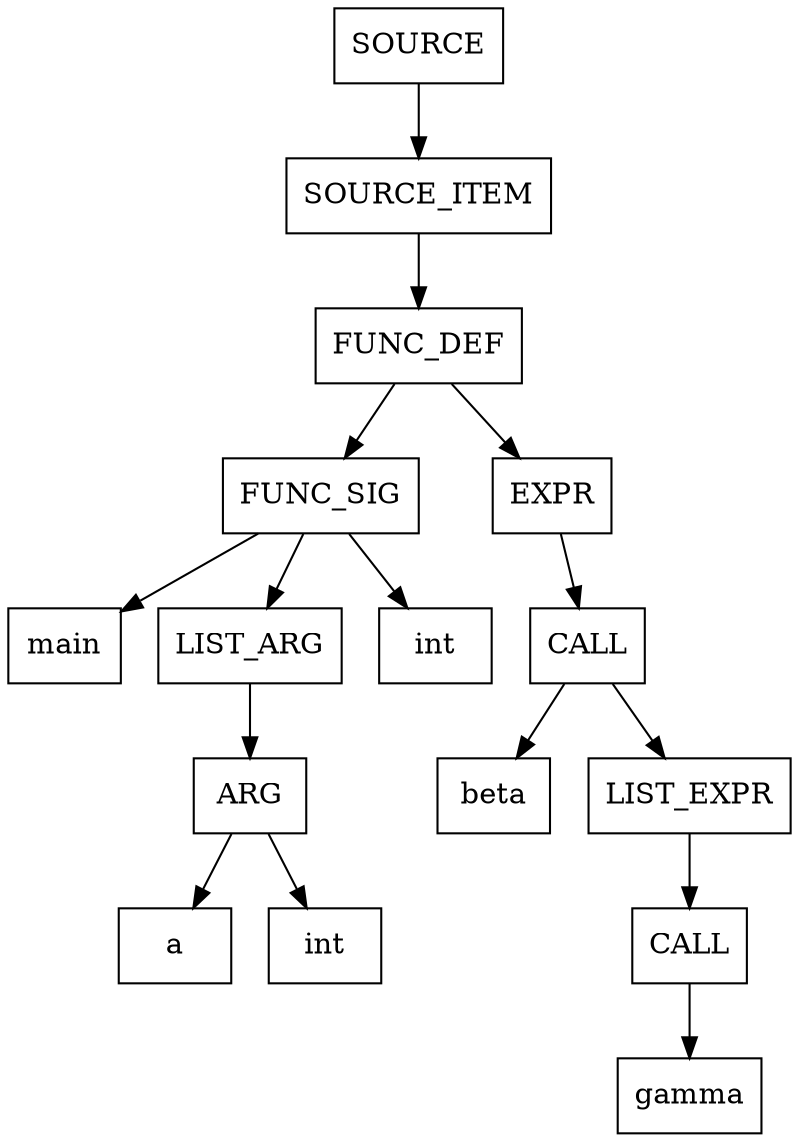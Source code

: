 digraph AST {
    node [shape=box];
    cluster_0_node2279567560 [label="SOURCE"];
    cluster_0_node2279567248 [label="SOURCE_ITEM"];
    cluster_0_node2279563816 [label="FUNC_DEF"];
    cluster_0_node2279555080 [label="FUNC_SIG"];
    cluster_0_node2279554144 [label="main"];
    cluster_0_node2279554768 [label="LIST_ARG"];
    cluster_0_node2279553832 [label="ARG"];
    cluster_0_node2279553520 [label="a"];
    cluster_0_node2279554456 [label="int"];
    cluster_0_node2279555704 [label="int"];
    cluster_0_node2279566936 [label="EXPR"];
    cluster_0_node2279566624 [label="CALL"];
    cluster_0_node2279564752 [label="beta"];
    cluster_0_node2279566312 [label="LIST_EXPR"];
    cluster_0_node2279566000 [label="CALL"];
    cluster_0_node2279565688 [label="gamma"];
    cluster_0_node2279567560 -> cluster_0_node2279567248;
    cluster_0_node2279567248 -> cluster_0_node2279563816;
    cluster_0_node2279563816 -> cluster_0_node2279555080;
    cluster_0_node2279555080 -> cluster_0_node2279554144;
    cluster_0_node2279555080 -> cluster_0_node2279554768;
    cluster_0_node2279554768 -> cluster_0_node2279553832;
    cluster_0_node2279553832 -> cluster_0_node2279553520;
    cluster_0_node2279553832 -> cluster_0_node2279554456;
    cluster_0_node2279555080 -> cluster_0_node2279555704;
    cluster_0_node2279563816 -> cluster_0_node2279566936;
    cluster_0_node2279566936 -> cluster_0_node2279566624;
    cluster_0_node2279566624 -> cluster_0_node2279564752;
    cluster_0_node2279566624 -> cluster_0_node2279566312;
    cluster_0_node2279566312 -> cluster_0_node2279566000;
    cluster_0_node2279566000 -> cluster_0_node2279565688;
}

